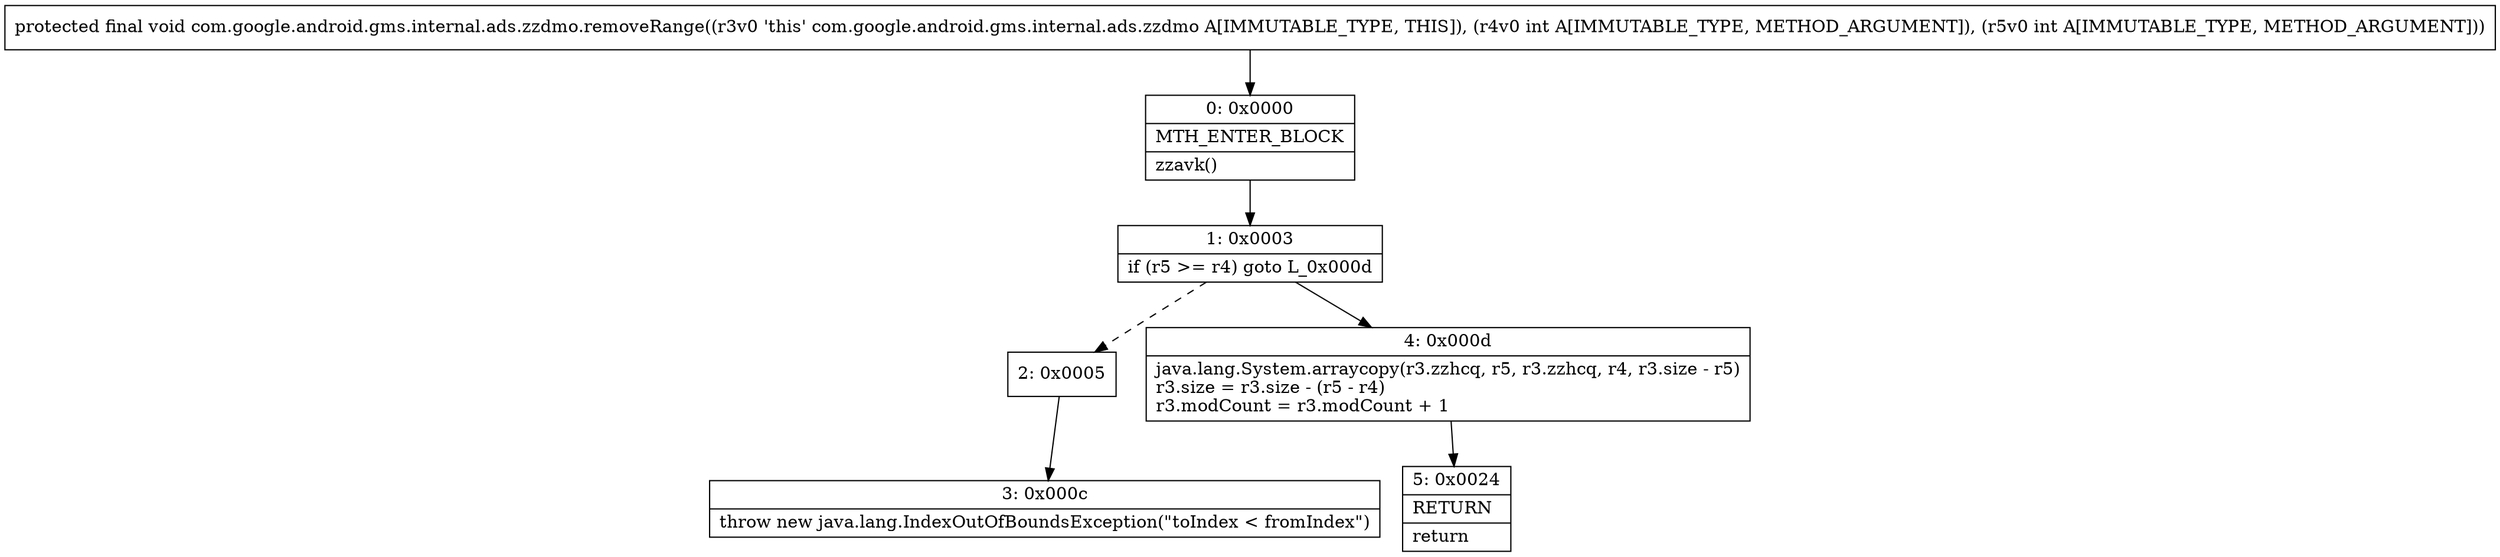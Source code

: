 digraph "CFG forcom.google.android.gms.internal.ads.zzdmo.removeRange(II)V" {
Node_0 [shape=record,label="{0\:\ 0x0000|MTH_ENTER_BLOCK\l|zzavk()\l}"];
Node_1 [shape=record,label="{1\:\ 0x0003|if (r5 \>= r4) goto L_0x000d\l}"];
Node_2 [shape=record,label="{2\:\ 0x0005}"];
Node_3 [shape=record,label="{3\:\ 0x000c|throw new java.lang.IndexOutOfBoundsException(\"toIndex \< fromIndex\")\l}"];
Node_4 [shape=record,label="{4\:\ 0x000d|java.lang.System.arraycopy(r3.zzhcq, r5, r3.zzhcq, r4, r3.size \- r5)\lr3.size = r3.size \- (r5 \- r4)\lr3.modCount = r3.modCount + 1\l}"];
Node_5 [shape=record,label="{5\:\ 0x0024|RETURN\l|return\l}"];
MethodNode[shape=record,label="{protected final void com.google.android.gms.internal.ads.zzdmo.removeRange((r3v0 'this' com.google.android.gms.internal.ads.zzdmo A[IMMUTABLE_TYPE, THIS]), (r4v0 int A[IMMUTABLE_TYPE, METHOD_ARGUMENT]), (r5v0 int A[IMMUTABLE_TYPE, METHOD_ARGUMENT])) }"];
MethodNode -> Node_0;
Node_0 -> Node_1;
Node_1 -> Node_2[style=dashed];
Node_1 -> Node_4;
Node_2 -> Node_3;
Node_4 -> Node_5;
}

